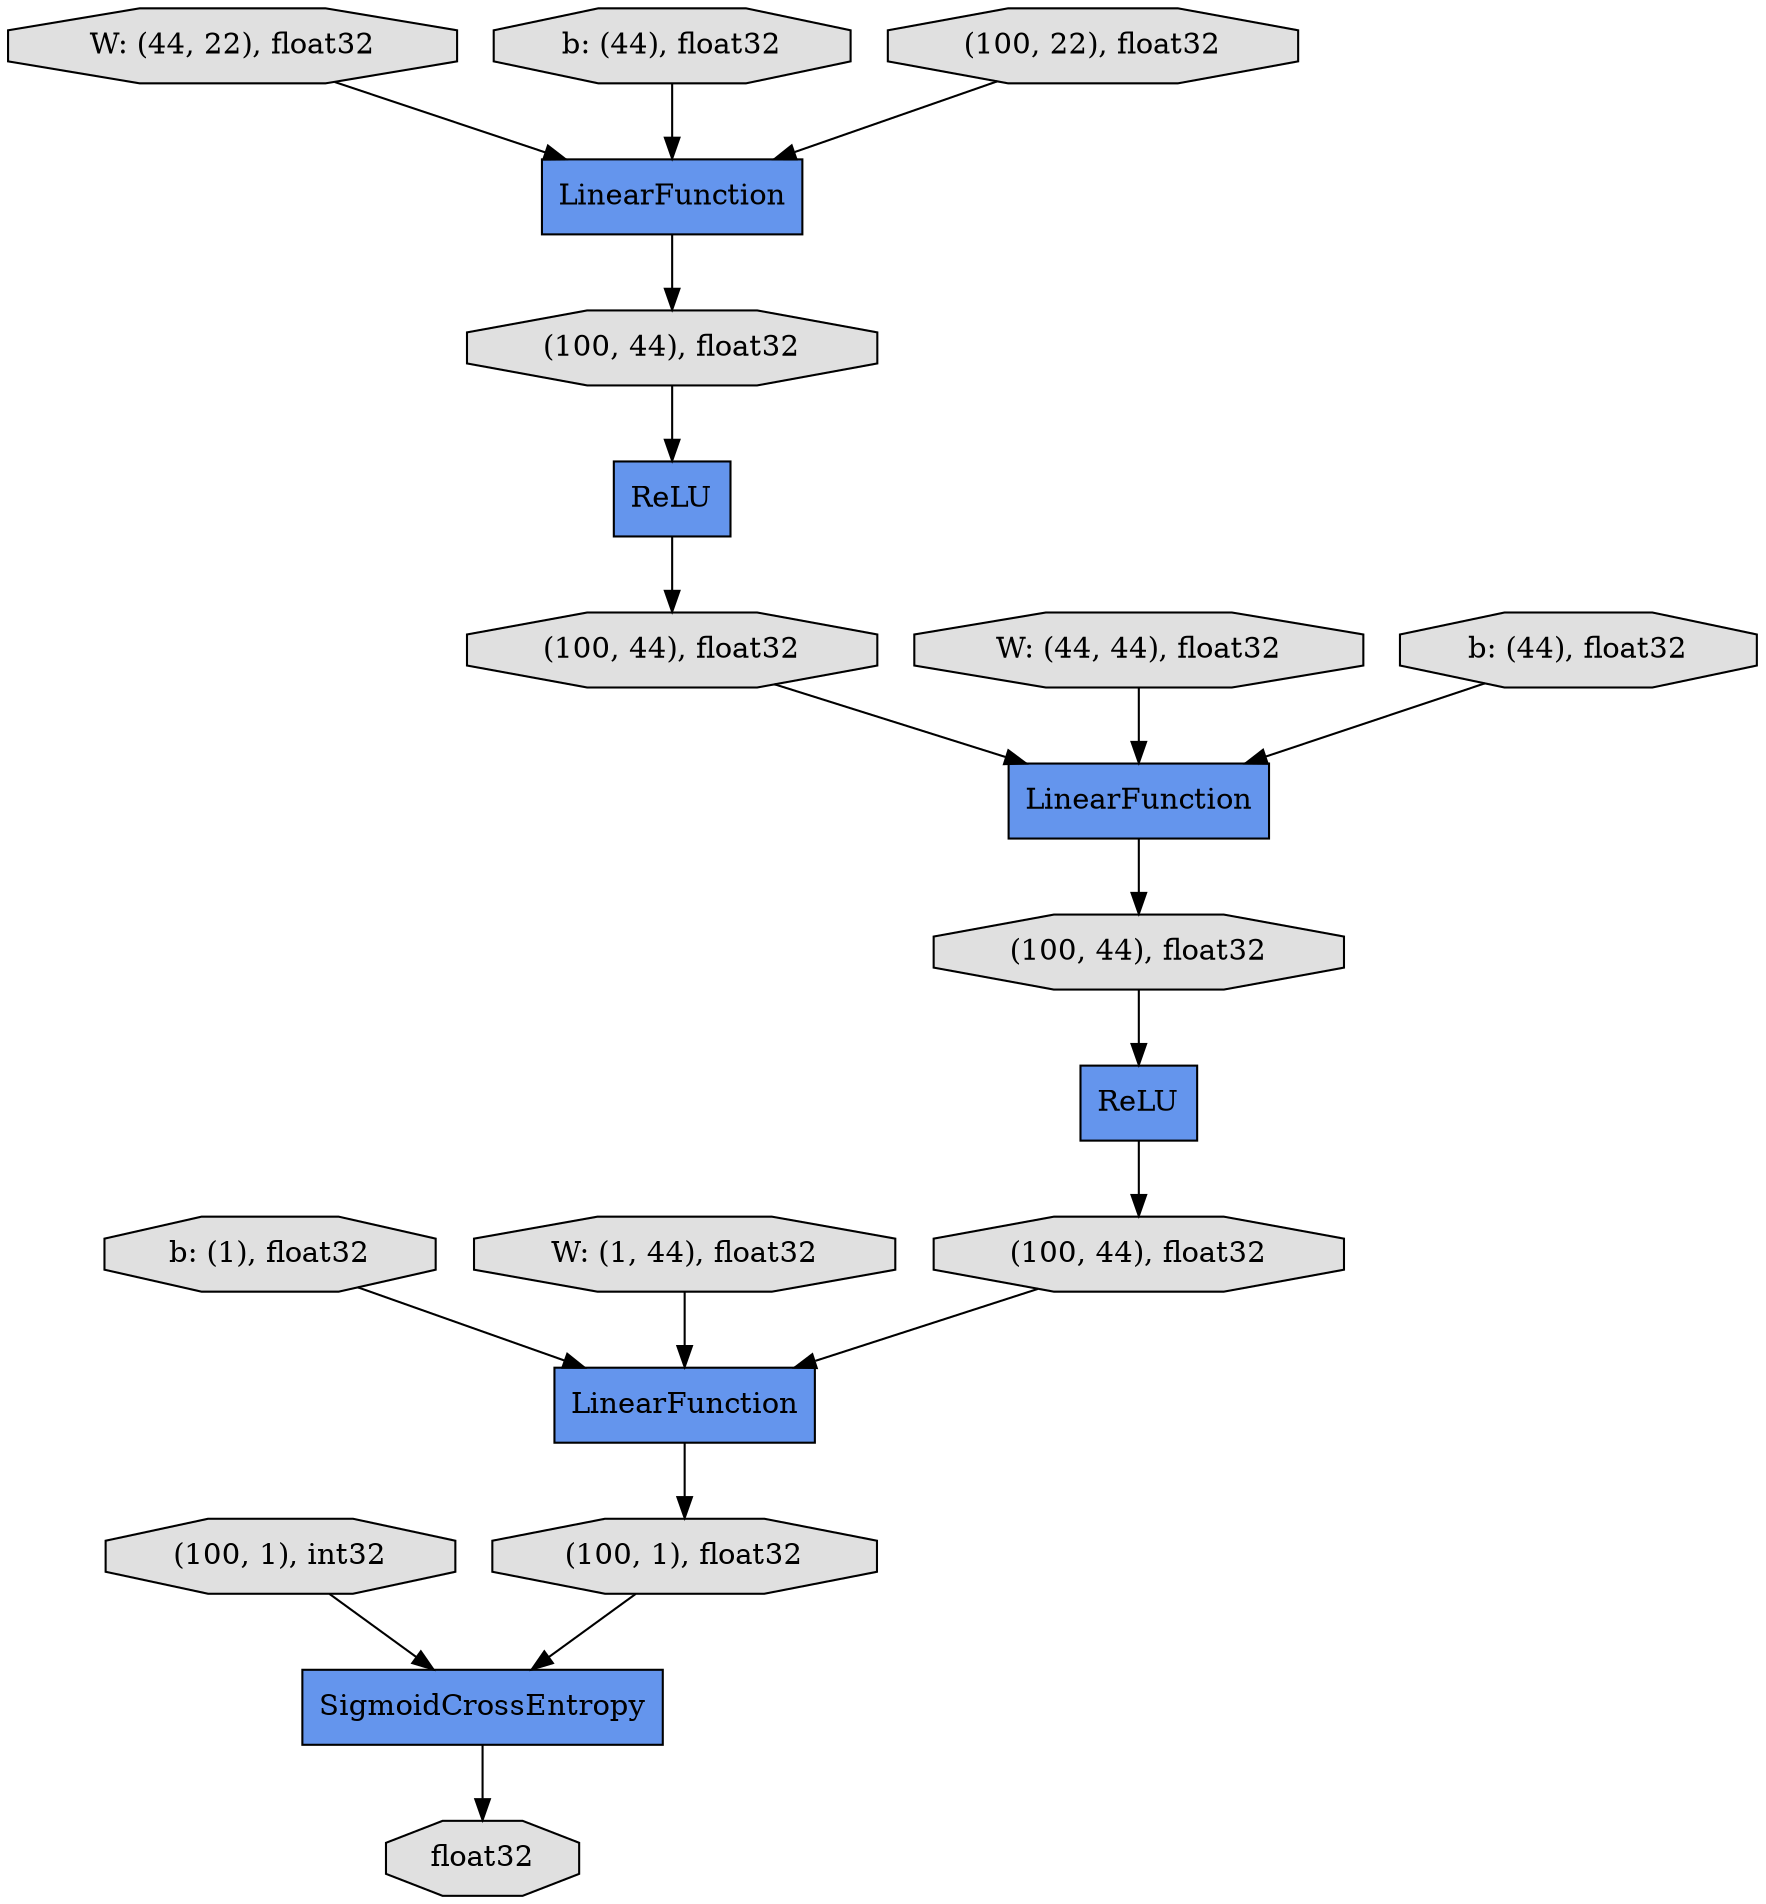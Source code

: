 digraph graphname{rankdir=TB;3016940382304 [label="(100, 1), float32",shape="octagon",fillcolor="#E0E0E0",style="filled"];3016940381800 [label="(100, 44), float32",shape="octagon",fillcolor="#E0E0E0",style="filled"];3016940382360 [label="(100, 1), int32",shape="octagon",fillcolor="#E0E0E0",style="filled"];3016940381856 [label="LinearFunction",shape="record",fillcolor="#6495ED",style="filled"];3016940307624 [label="W: (44, 22), float32",shape="octagon",fillcolor="#E0E0E0",style="filled"];3016940309696 [label="b: (1), float32",shape="octagon",fillcolor="#E0E0E0",style="filled"];3016940381912 [label="ReLU",shape="record",fillcolor="#6495ED",style="filled"];3016940308688 [label="W: (44, 44), float32",shape="octagon",fillcolor="#E0E0E0",style="filled"];3016940381688 [label="(100, 44), float32",shape="octagon",fillcolor="#E0E0E0",style="filled"];3016940382472 [label="float32",shape="octagon",fillcolor="#E0E0E0",style="filled"];3016940381968 [label="LinearFunction",shape="record",fillcolor="#6495ED",style="filled"];3016940381408 [label="LinearFunction",shape="record",fillcolor="#6495ED",style="filled"];3016940307904 [label="b: (44), float32",shape="octagon",fillcolor="#E0E0E0",style="filled"];3016940382024 [label="(100, 44), float32",shape="octagon",fillcolor="#E0E0E0",style="filled"];3016940381520 [label="ReLU",shape="record",fillcolor="#6495ED",style="filled"];3016940381576 [label="(100, 22), float32",shape="octagon",fillcolor="#E0E0E0",style="filled"];3016940308968 [label="b: (44), float32",shape="octagon",fillcolor="#E0E0E0",style="filled"];3016940381128 [label="SigmoidCrossEntropy",shape="record",fillcolor="#6495ED",style="filled"];3016940309472 [label="W: (1, 44), float32",shape="octagon",fillcolor="#E0E0E0",style="filled"];3016940382192 [label="(100, 44), float32",shape="octagon",fillcolor="#E0E0E0",style="filled"];3016940382024 -> 3016940381912;3016940381968 -> 3016940382304;3016940381408 -> 3016940381688;3016940381128 -> 3016940382472;3016940382304 -> 3016940381128;3016940381800 -> 3016940381856;3016940382360 -> 3016940381128;3016940382192 -> 3016940381968;3016940381576 -> 3016940381408;3016940309472 -> 3016940381968;3016940308968 -> 3016940381856;3016940309696 -> 3016940381968;3016940381856 -> 3016940382024;3016940381688 -> 3016940381520;3016940307624 -> 3016940381408;3016940381520 -> 3016940381800;3016940307904 -> 3016940381408;3016940381912 -> 3016940382192;3016940308688 -> 3016940381856;}